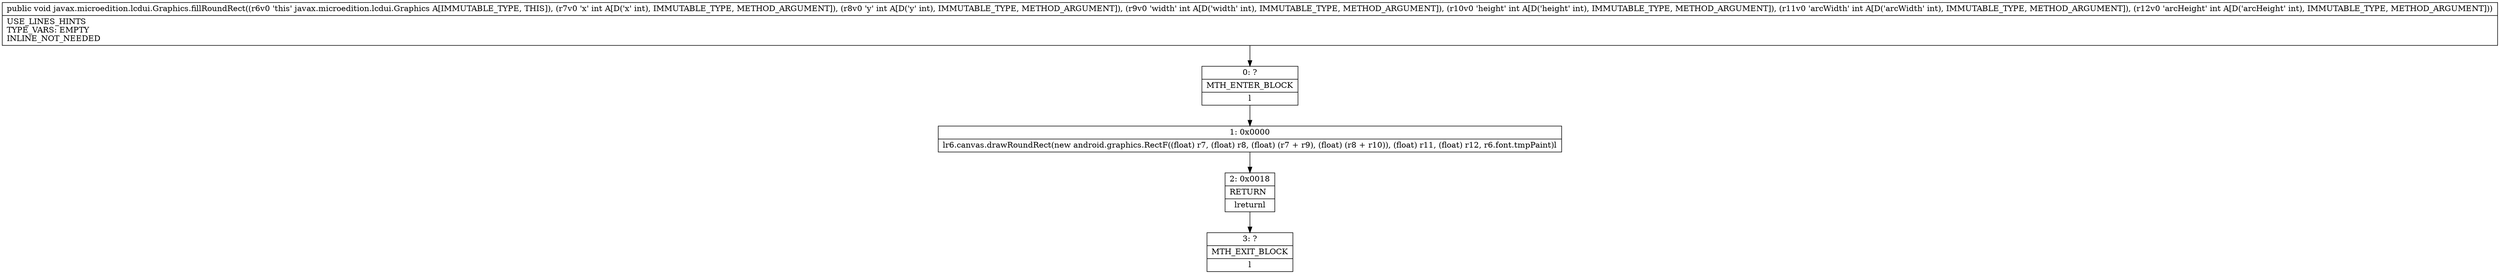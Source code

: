 digraph "CFG forjavax.microedition.lcdui.Graphics.fillRoundRect(IIIIII)V" {
Node_0 [shape=record,label="{0\:\ ?|MTH_ENTER_BLOCK\l|l}"];
Node_1 [shape=record,label="{1\:\ 0x0000|lr6.canvas.drawRoundRect(new android.graphics.RectF((float) r7, (float) r8, (float) (r7 + r9), (float) (r8 + r10)), (float) r11, (float) r12, r6.font.tmpPaint)l}"];
Node_2 [shape=record,label="{2\:\ 0x0018|RETURN\l|lreturnl}"];
Node_3 [shape=record,label="{3\:\ ?|MTH_EXIT_BLOCK\l|l}"];
MethodNode[shape=record,label="{public void javax.microedition.lcdui.Graphics.fillRoundRect((r6v0 'this' javax.microedition.lcdui.Graphics A[IMMUTABLE_TYPE, THIS]), (r7v0 'x' int A[D('x' int), IMMUTABLE_TYPE, METHOD_ARGUMENT]), (r8v0 'y' int A[D('y' int), IMMUTABLE_TYPE, METHOD_ARGUMENT]), (r9v0 'width' int A[D('width' int), IMMUTABLE_TYPE, METHOD_ARGUMENT]), (r10v0 'height' int A[D('height' int), IMMUTABLE_TYPE, METHOD_ARGUMENT]), (r11v0 'arcWidth' int A[D('arcWidth' int), IMMUTABLE_TYPE, METHOD_ARGUMENT]), (r12v0 'arcHeight' int A[D('arcHeight' int), IMMUTABLE_TYPE, METHOD_ARGUMENT]))  | USE_LINES_HINTS\lTYPE_VARS: EMPTY\lINLINE_NOT_NEEDED\l}"];
MethodNode -> Node_0;
Node_0 -> Node_1;
Node_1 -> Node_2;
Node_2 -> Node_3;
}

